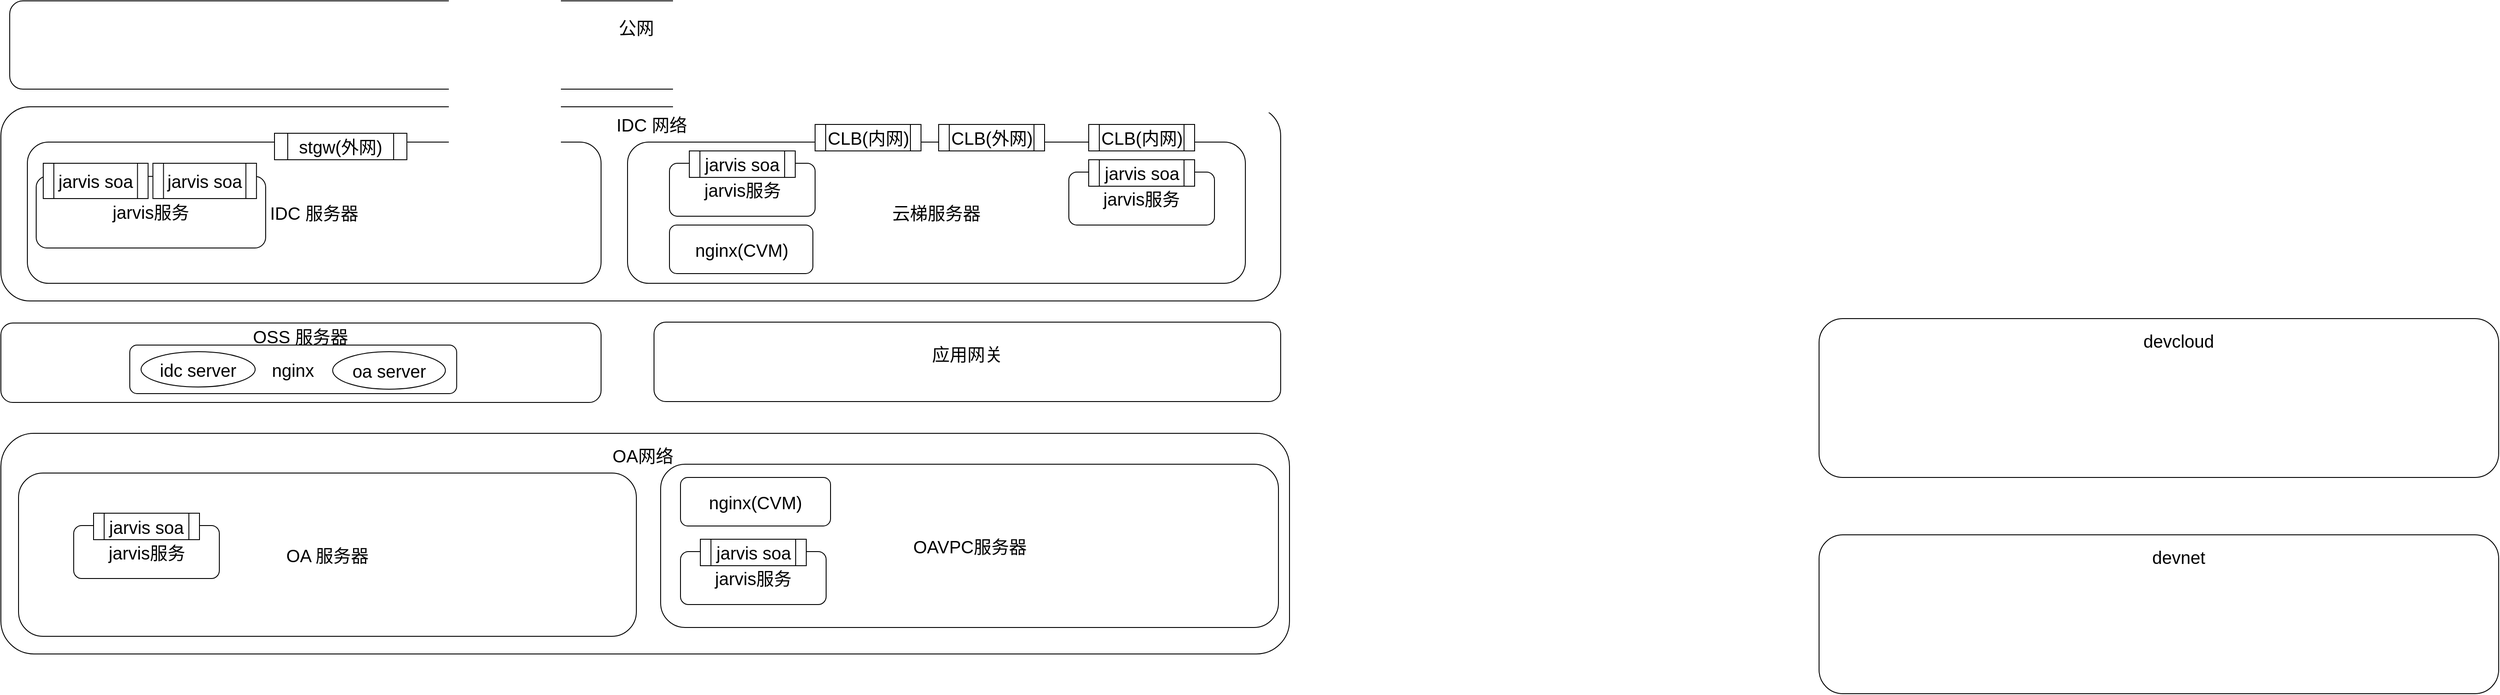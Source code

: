 <mxfile version="14.2.4" type="github">
  <diagram name="Page-1" id="822b0af5-4adb-64df-f703-e8dfc1f81529">
    <mxGraphModel dx="3470" dy="2173" grid="1" gridSize="10" guides="1" tooltips="1" connect="1" arrows="1" fold="1" page="1" pageScale="1" pageWidth="1100" pageHeight="850" background="#ffffff" math="0" shadow="0">
      <root>
        <mxCell id="0" />
        <mxCell id="1" parent="0" />
        <mxCell id="yoNtMCAK0_c3tLPSvV1g-1" value="" style="rounded=1;whiteSpace=wrap;html=1;" vertex="1" parent="1">
          <mxGeometry x="-410" y="-80" width="1450" height="220" as="geometry" />
        </mxCell>
        <mxCell id="yoNtMCAK0_c3tLPSvV1g-2" value="" style="rounded=1;whiteSpace=wrap;html=1;" vertex="1" parent="1">
          <mxGeometry x="-410" y="290" width="1460" height="250" as="geometry" />
        </mxCell>
        <mxCell id="yoNtMCAK0_c3tLPSvV1g-3" value="IDC 网络" style="text;html=1;strokeColor=none;fillColor=none;align=center;verticalAlign=middle;whiteSpace=wrap;rounded=0;fontSize=20;" vertex="1" parent="1">
          <mxGeometry x="285" y="-70" width="85" height="20" as="geometry" />
        </mxCell>
        <mxCell id="yoNtMCAK0_c3tLPSvV1g-4" value="OA网络" style="text;html=1;strokeColor=none;fillColor=none;align=center;verticalAlign=middle;whiteSpace=wrap;rounded=0;fontSize=20;" vertex="1" parent="1">
          <mxGeometry x="275" y="305" width="85" height="20" as="geometry" />
        </mxCell>
        <mxCell id="yoNtMCAK0_c3tLPSvV1g-6" value="" style="rounded=1;whiteSpace=wrap;html=1;" vertex="1" parent="1">
          <mxGeometry x="1650" y="160" width="770" height="180" as="geometry" />
        </mxCell>
        <mxCell id="yoNtMCAK0_c3tLPSvV1g-7" value="devcloud" style="text;html=1;strokeColor=none;fillColor=none;align=center;verticalAlign=middle;whiteSpace=wrap;rounded=0;fontSize=20;" vertex="1" parent="1">
          <mxGeometry x="2015" y="175" width="85" height="20" as="geometry" />
        </mxCell>
        <mxCell id="yoNtMCAK0_c3tLPSvV1g-13" value="" style="rounded=1;whiteSpace=wrap;html=1;" vertex="1" parent="1">
          <mxGeometry x="1650" y="405" width="770" height="180" as="geometry" />
        </mxCell>
        <mxCell id="yoNtMCAK0_c3tLPSvV1g-14" value="devnet" style="text;html=1;strokeColor=none;fillColor=none;align=center;verticalAlign=middle;whiteSpace=wrap;rounded=0;fontSize=20;" vertex="1" parent="1">
          <mxGeometry x="2015" y="420" width="85" height="20" as="geometry" />
        </mxCell>
        <mxCell id="yoNtMCAK0_c3tLPSvV1g-18" value="IDC 服务器" style="rounded=1;whiteSpace=wrap;html=1;fontSize=20;" vertex="1" parent="1">
          <mxGeometry x="-380" y="-40" width="650" height="160" as="geometry" />
        </mxCell>
        <mxCell id="yoNtMCAK0_c3tLPSvV1g-19" value="云梯服务器" style="rounded=1;whiteSpace=wrap;html=1;fontSize=20;" vertex="1" parent="1">
          <mxGeometry x="300" y="-40" width="700" height="160" as="geometry" />
        </mxCell>
        <mxCell id="yoNtMCAK0_c3tLPSvV1g-29" value="" style="group" vertex="1" connectable="0" parent="1">
          <mxGeometry x="347.5" y="-30" width="165" height="74" as="geometry" />
        </mxCell>
        <mxCell id="yoNtMCAK0_c3tLPSvV1g-27" value="jarvis服务" style="rounded=1;whiteSpace=wrap;html=1;fontSize=20;" vertex="1" parent="yoNtMCAK0_c3tLPSvV1g-29">
          <mxGeometry y="14" width="165" height="60" as="geometry" />
        </mxCell>
        <mxCell id="yoNtMCAK0_c3tLPSvV1g-28" value="jarvis soa" style="shape=process;whiteSpace=wrap;html=1;backgroundOutline=1;fontSize=20;" vertex="1" parent="yoNtMCAK0_c3tLPSvV1g-29">
          <mxGeometry x="22.5" width="120" height="30" as="geometry" />
        </mxCell>
        <mxCell id="yoNtMCAK0_c3tLPSvV1g-30" value="" style="group" vertex="1" connectable="0" parent="1">
          <mxGeometry x="-370" y="-20" width="260" height="100" as="geometry" />
        </mxCell>
        <mxCell id="yoNtMCAK0_c3tLPSvV1g-23" value="jarvis服务" style="rounded=1;whiteSpace=wrap;html=1;fontSize=20;" vertex="1" parent="yoNtMCAK0_c3tLPSvV1g-30">
          <mxGeometry y="18.92" width="260" height="81.08" as="geometry" />
        </mxCell>
        <mxCell id="yoNtMCAK0_c3tLPSvV1g-26" value="jarvis soa" style="shape=process;whiteSpace=wrap;html=1;backgroundOutline=1;fontSize=20;" vertex="1" parent="yoNtMCAK0_c3tLPSvV1g-30">
          <mxGeometry x="8" y="4" width="118.789" height="40" as="geometry" />
        </mxCell>
        <mxCell id="yoNtMCAK0_c3tLPSvV1g-35" value="jarvis soa" style="shape=process;whiteSpace=wrap;html=1;backgroundOutline=1;fontSize=20;" vertex="1" parent="yoNtMCAK0_c3tLPSvV1g-30">
          <mxGeometry x="132.246" y="4" width="117.354" height="40" as="geometry" />
        </mxCell>
        <mxCell id="yoNtMCAK0_c3tLPSvV1g-31" value="stgw(外网)" style="shape=process;whiteSpace=wrap;html=1;backgroundOutline=1;fontSize=20;" vertex="1" parent="1">
          <mxGeometry x="-100" y="-50" width="150" height="30" as="geometry" />
        </mxCell>
        <mxCell id="yoNtMCAK0_c3tLPSvV1g-32" value="CLB(内网)" style="shape=process;whiteSpace=wrap;html=1;backgroundOutline=1;fontSize=20;" vertex="1" parent="1">
          <mxGeometry x="512.5" y="-60" width="120" height="30" as="geometry" />
        </mxCell>
        <mxCell id="yoNtMCAK0_c3tLPSvV1g-33" value="CLB(外网)" style="shape=process;whiteSpace=wrap;html=1;backgroundOutline=1;fontSize=20;" vertex="1" parent="1">
          <mxGeometry x="652.5" y="-60" width="120" height="30" as="geometry" />
        </mxCell>
        <mxCell id="yoNtMCAK0_c3tLPSvV1g-36" value="" style="group" vertex="1" connectable="0" parent="1">
          <mxGeometry x="800" y="-20" width="165" height="74" as="geometry" />
        </mxCell>
        <mxCell id="yoNtMCAK0_c3tLPSvV1g-37" value="jarvis服务" style="rounded=1;whiteSpace=wrap;html=1;fontSize=20;" vertex="1" parent="yoNtMCAK0_c3tLPSvV1g-36">
          <mxGeometry y="14" width="165" height="60" as="geometry" />
        </mxCell>
        <mxCell id="yoNtMCAK0_c3tLPSvV1g-38" value="jarvis soa" style="shape=process;whiteSpace=wrap;html=1;backgroundOutline=1;fontSize=20;" vertex="1" parent="yoNtMCAK0_c3tLPSvV1g-36">
          <mxGeometry x="22.5" width="120" height="30" as="geometry" />
        </mxCell>
        <mxCell id="yoNtMCAK0_c3tLPSvV1g-39" value="CLB(内网)" style="shape=process;whiteSpace=wrap;html=1;backgroundOutline=1;fontSize=20;" vertex="1" parent="1">
          <mxGeometry x="822.5" y="-60" width="120" height="30" as="geometry" />
        </mxCell>
        <mxCell id="yoNtMCAK0_c3tLPSvV1g-41" value="nginx(CVM)" style="rounded=1;whiteSpace=wrap;html=1;fontSize=20;" vertex="1" parent="1">
          <mxGeometry x="347.5" y="54" width="162.5" height="55" as="geometry" />
        </mxCell>
        <mxCell id="yoNtMCAK0_c3tLPSvV1g-44" value="OAVPC服务器" style="rounded=1;whiteSpace=wrap;html=1;fontSize=20;" vertex="1" parent="1">
          <mxGeometry x="337.5" y="325" width="700" height="185" as="geometry" />
        </mxCell>
        <mxCell id="yoNtMCAK0_c3tLPSvV1g-46" value="nginx(CVM)" style="rounded=1;whiteSpace=wrap;html=1;fontSize=20;" vertex="1" parent="1">
          <mxGeometry x="360" y="340" width="170" height="55" as="geometry" />
        </mxCell>
        <mxCell id="yoNtMCAK0_c3tLPSvV1g-48" value="" style="group" vertex="1" connectable="0" parent="1">
          <mxGeometry x="360" y="410" width="165" height="74" as="geometry" />
        </mxCell>
        <mxCell id="yoNtMCAK0_c3tLPSvV1g-49" value="jarvis服务" style="rounded=1;whiteSpace=wrap;html=1;fontSize=20;" vertex="1" parent="yoNtMCAK0_c3tLPSvV1g-48">
          <mxGeometry y="14" width="165" height="60" as="geometry" />
        </mxCell>
        <mxCell id="yoNtMCAK0_c3tLPSvV1g-50" value="jarvis soa" style="shape=process;whiteSpace=wrap;html=1;backgroundOutline=1;fontSize=20;" vertex="1" parent="yoNtMCAK0_c3tLPSvV1g-48">
          <mxGeometry x="22.5" width="120" height="30" as="geometry" />
        </mxCell>
        <mxCell id="yoNtMCAK0_c3tLPSvV1g-51" value="" style="group" vertex="1" connectable="0" parent="1">
          <mxGeometry x="330" y="164" width="710" height="90" as="geometry" />
        </mxCell>
        <mxCell id="yoNtMCAK0_c3tLPSvV1g-15" value="" style="rounded=1;whiteSpace=wrap;html=1;" vertex="1" parent="yoNtMCAK0_c3tLPSvV1g-51">
          <mxGeometry width="710" height="90" as="geometry" />
        </mxCell>
        <mxCell id="yoNtMCAK0_c3tLPSvV1g-16" value="应用网关" style="text;html=1;strokeColor=none;fillColor=none;align=center;verticalAlign=middle;whiteSpace=wrap;rounded=0;fontSize=20;" vertex="1" parent="yoNtMCAK0_c3tLPSvV1g-51">
          <mxGeometry x="299.12" y="24" width="111.759" height="24" as="geometry" />
        </mxCell>
        <mxCell id="yoNtMCAK0_c3tLPSvV1g-52" value="OA 服务器" style="rounded=1;whiteSpace=wrap;html=1;fontSize=20;" vertex="1" parent="1">
          <mxGeometry x="-390" y="335" width="700" height="185" as="geometry" />
        </mxCell>
        <mxCell id="yoNtMCAK0_c3tLPSvV1g-55" value="" style="group" vertex="1" connectable="0" parent="1">
          <mxGeometry x="-410" y="165" width="680" height="90" as="geometry" />
        </mxCell>
        <mxCell id="yoNtMCAK0_c3tLPSvV1g-11" value="" style="rounded=1;whiteSpace=wrap;html=1;" vertex="1" parent="yoNtMCAK0_c3tLPSvV1g-55">
          <mxGeometry width="680" height="90" as="geometry" />
        </mxCell>
        <mxCell id="yoNtMCAK0_c3tLPSvV1g-61" value="OSS 服务器" style="text;html=1;strokeColor=none;fillColor=none;align=center;verticalAlign=middle;whiteSpace=wrap;rounded=0;fontSize=20;" vertex="1" parent="yoNtMCAK0_c3tLPSvV1g-55">
          <mxGeometry x="281.359" y="5" width="117.28" height="20" as="geometry" />
        </mxCell>
        <mxCell id="yoNtMCAK0_c3tLPSvV1g-62" value="" style="group" vertex="1" connectable="0" parent="yoNtMCAK0_c3tLPSvV1g-55">
          <mxGeometry x="146.039" y="25" width="387.927" height="55" as="geometry" />
        </mxCell>
        <mxCell id="yoNtMCAK0_c3tLPSvV1g-12" value="OSS" style="text;html=1;strokeColor=none;fillColor=none;align=center;verticalAlign=middle;whiteSpace=wrap;rounded=0;fontSize=20;" vertex="1" parent="yoNtMCAK0_c3tLPSvV1g-62">
          <mxGeometry x="279.371" y="10" width="108.556" height="20" as="geometry" />
        </mxCell>
        <mxCell id="yoNtMCAK0_c3tLPSvV1g-57" value="nginx" style="rounded=1;whiteSpace=wrap;html=1;fontSize=20;" vertex="1" parent="yoNtMCAK0_c3tLPSvV1g-62">
          <mxGeometry width="370.367" height="55" as="geometry" />
        </mxCell>
        <mxCell id="yoNtMCAK0_c3tLPSvV1g-59" value="idc server" style="ellipse;whiteSpace=wrap;html=1;fontSize=20;" vertex="1" parent="yoNtMCAK0_c3tLPSvV1g-62">
          <mxGeometry x="12.768" y="7.5" width="129.322" height="40" as="geometry" />
        </mxCell>
        <mxCell id="yoNtMCAK0_c3tLPSvV1g-60" value="oa server" style="ellipse;whiteSpace=wrap;html=1;fontSize=20;" vertex="1" parent="yoNtMCAK0_c3tLPSvV1g-62">
          <mxGeometry x="229.883" y="7.5" width="127.713" height="42.5" as="geometry" />
        </mxCell>
        <mxCell id="yoNtMCAK0_c3tLPSvV1g-63" value="" style="group" vertex="1" connectable="0" parent="1">
          <mxGeometry x="-327.5" y="380.5" width="165" height="74" as="geometry" />
        </mxCell>
        <mxCell id="yoNtMCAK0_c3tLPSvV1g-64" value="jarvis服务" style="rounded=1;whiteSpace=wrap;html=1;fontSize=20;" vertex="1" parent="yoNtMCAK0_c3tLPSvV1g-63">
          <mxGeometry y="14" width="165" height="60" as="geometry" />
        </mxCell>
        <mxCell id="yoNtMCAK0_c3tLPSvV1g-65" value="jarvis soa" style="shape=process;whiteSpace=wrap;html=1;backgroundOutline=1;fontSize=20;" vertex="1" parent="yoNtMCAK0_c3tLPSvV1g-63">
          <mxGeometry x="22.5" width="120" height="30" as="geometry" />
        </mxCell>
        <mxCell id="yoNtMCAK0_c3tLPSvV1g-67" value="" style="group" vertex="1" connectable="0" parent="1">
          <mxGeometry x="-400" y="-200" width="1440" height="100" as="geometry" />
        </mxCell>
        <mxCell id="yoNtMCAK0_c3tLPSvV1g-9" value="" style="rounded=1;whiteSpace=wrap;html=1;" vertex="1" parent="yoNtMCAK0_c3tLPSvV1g-67">
          <mxGeometry width="1440.0" height="100" as="geometry" />
        </mxCell>
        <mxCell id="yoNtMCAK0_c3tLPSvV1g-10" value="公网" style="text;html=1;strokeColor=none;fillColor=none;align=center;verticalAlign=middle;whiteSpace=wrap;rounded=0;fontSize=20;" vertex="1" parent="yoNtMCAK0_c3tLPSvV1g-67">
          <mxGeometry x="667.862" y="20" width="84.414" height="20" as="geometry" />
        </mxCell>
      </root>
    </mxGraphModel>
  </diagram>
</mxfile>
